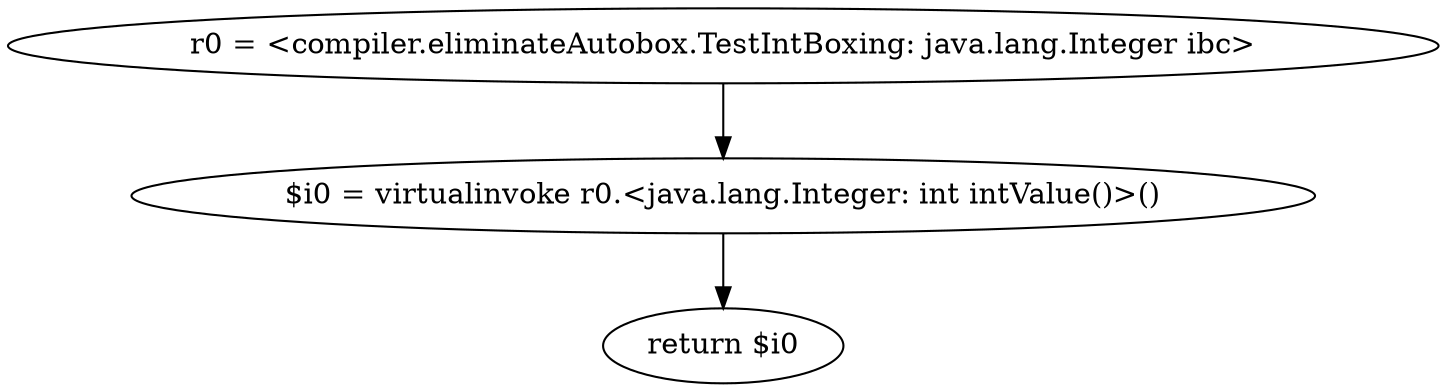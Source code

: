 digraph "unitGraph" {
    "r0 = <compiler.eliminateAutobox.TestIntBoxing: java.lang.Integer ibc>"
    "$i0 = virtualinvoke r0.<java.lang.Integer: int intValue()>()"
    "return $i0"
    "r0 = <compiler.eliminateAutobox.TestIntBoxing: java.lang.Integer ibc>"->"$i0 = virtualinvoke r0.<java.lang.Integer: int intValue()>()";
    "$i0 = virtualinvoke r0.<java.lang.Integer: int intValue()>()"->"return $i0";
}
